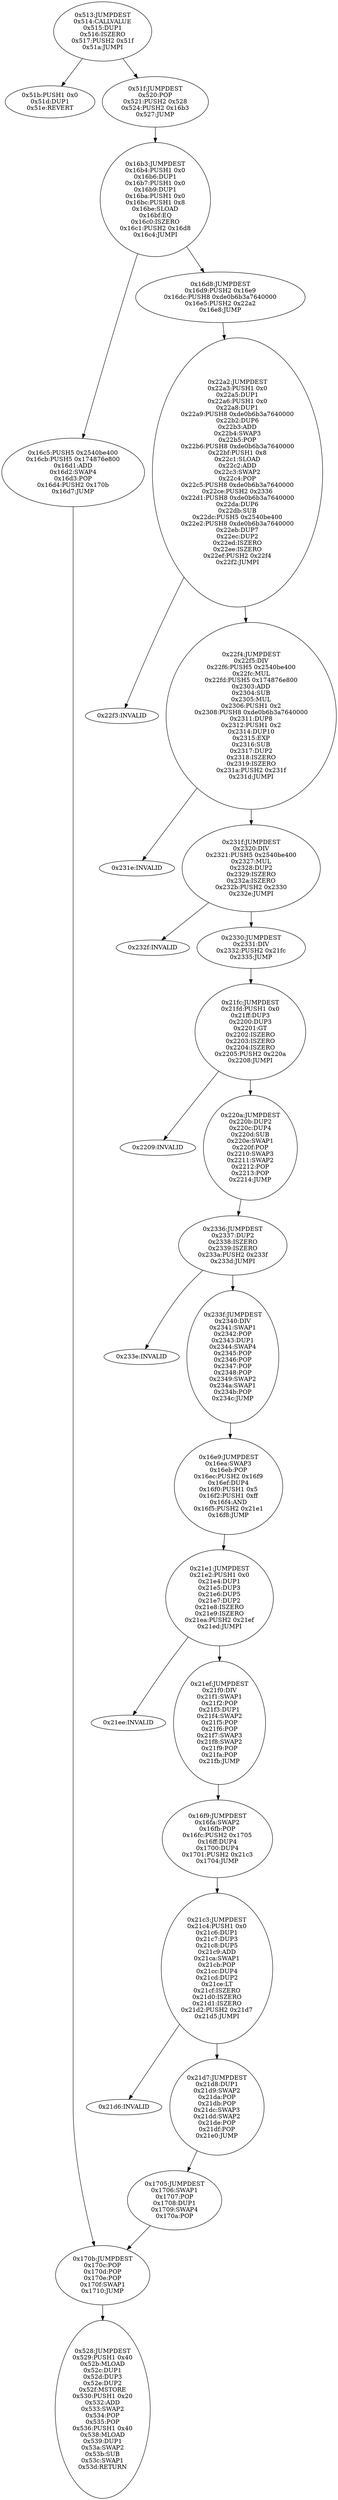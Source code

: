 digraph{
1299[label="0x513:JUMPDEST
0x514:CALLVALUE
0x515:DUP1
0x516:ISZERO
0x517:PUSH2 0x51f
0x51a:JUMPI"]
1299 -> 1307
1299 -> 1311
1307[label="0x51b:PUSH1 0x0
0x51d:DUP1
0x51e:REVERT"]
1311[label="0x51f:JUMPDEST
0x520:POP
0x521:PUSH2 0x528
0x524:PUSH2 0x16b3
0x527:JUMP"]
1311 -> 5811
5811[label="0x16b3:JUMPDEST
0x16b4:PUSH1 0x0
0x16b6:DUP1
0x16b7:PUSH1 0x0
0x16b9:DUP1
0x16ba:PUSH1 0x0
0x16bc:PUSH1 0x8
0x16be:SLOAD
0x16bf:EQ
0x16c0:ISZERO
0x16c1:PUSH2 0x16d8
0x16c4:JUMPI"]
5811 -> 5829
5811 -> 5848
5829[label="0x16c5:PUSH5 0x2540be400
0x16cb:PUSH5 0x174876e800
0x16d1:ADD
0x16d2:SWAP4
0x16d3:POP
0x16d4:PUSH2 0x170b
0x16d7:JUMP"]
5829 -> 5899
5848[label="0x16d8:JUMPDEST
0x16d9:PUSH2 0x16e9
0x16dc:PUSH8 0xde0b6b3a7640000
0x16e5:PUSH2 0x22a2
0x16e8:JUMP"]
5848 -> 8866
8866[label="0x22a2:JUMPDEST
0x22a3:PUSH1 0x0
0x22a5:DUP1
0x22a6:PUSH1 0x0
0x22a8:DUP1
0x22a9:PUSH8 0xde0b6b3a7640000
0x22b2:DUP6
0x22b3:ADD
0x22b4:SWAP3
0x22b5:POP
0x22b6:PUSH8 0xde0b6b3a7640000
0x22bf:PUSH1 0x8
0x22c1:SLOAD
0x22c2:ADD
0x22c3:SWAP2
0x22c4:POP
0x22c5:PUSH8 0xde0b6b3a7640000
0x22ce:PUSH2 0x2336
0x22d1:PUSH8 0xde0b6b3a7640000
0x22da:DUP6
0x22db:SUB
0x22dc:PUSH5 0x2540be400
0x22e2:PUSH8 0xde0b6b3a7640000
0x22eb:DUP7
0x22ec:DUP2
0x22ed:ISZERO
0x22ee:ISZERO
0x22ef:PUSH2 0x22f4
0x22f2:JUMPI"]
8866 -> 8947
8866 -> 8948
8947[label="0x22f3:INVALID"]
5899[label="0x170b:JUMPDEST
0x170c:POP
0x170d:POP
0x170e:POP
0x170f:SWAP1
0x1710:JUMP"]
5899 -> 1320
1320[label="0x528:JUMPDEST
0x529:PUSH1 0x40
0x52b:MLOAD
0x52c:DUP1
0x52d:DUP3
0x52e:DUP2
0x52f:MSTORE
0x530:PUSH1 0x20
0x532:ADD
0x533:SWAP2
0x534:POP
0x535:POP
0x536:PUSH1 0x40
0x538:MLOAD
0x539:DUP1
0x53a:SWAP2
0x53b:SUB
0x53c:SWAP1
0x53d:RETURN"]
8948[label="0x22f4:JUMPDEST
0x22f5:DIV
0x22f6:PUSH5 0x2540be400
0x22fc:MUL
0x22fd:PUSH5 0x174876e800
0x2303:ADD
0x2304:SUB
0x2305:MUL
0x2306:PUSH1 0x2
0x2308:PUSH8 0xde0b6b3a7640000
0x2311:DUP8
0x2312:PUSH1 0x2
0x2314:DUP10
0x2315:EXP
0x2316:SUB
0x2317:DUP2
0x2318:ISZERO
0x2319:ISZERO
0x231a:PUSH2 0x231f
0x231d:JUMPI"]
8948 -> 8990
8948 -> 8991
8990[label="0x231e:INVALID"]
8991[label="0x231f:JUMPDEST
0x2320:DIV
0x2321:PUSH5 0x2540be400
0x2327:MUL
0x2328:DUP2
0x2329:ISZERO
0x232a:ISZERO
0x232b:PUSH2 0x2330
0x232e:JUMPI"]
8991 -> 9007
8991 -> 9008
9007[label="0x232f:INVALID"]
9008[label="0x2330:JUMPDEST
0x2331:DIV
0x2332:PUSH2 0x21fc
0x2335:JUMP"]
9008 -> 8700
8700[label="0x21fc:JUMPDEST
0x21fd:PUSH1 0x0
0x21ff:DUP3
0x2200:DUP3
0x2201:GT
0x2202:ISZERO
0x2203:ISZERO
0x2204:ISZERO
0x2205:PUSH2 0x220a
0x2208:JUMPI"]
8700 -> 8713
8700 -> 8714
8713[label="0x2209:INVALID"]
8714[label="0x220a:JUMPDEST
0x220b:DUP2
0x220c:DUP4
0x220d:SUB
0x220e:SWAP1
0x220f:POP
0x2210:SWAP3
0x2211:SWAP2
0x2212:POP
0x2213:POP
0x2214:JUMP"]
8714 -> 9014
9014[label="0x2336:JUMPDEST
0x2337:DUP2
0x2338:ISZERO
0x2339:ISZERO
0x233a:PUSH2 0x233f
0x233d:JUMPI"]
9014 -> 9022
9014 -> 9023
9022[label="0x233e:INVALID"]
9023[label="0x233f:JUMPDEST
0x2340:DIV
0x2341:SWAP1
0x2342:POP
0x2343:DUP1
0x2344:SWAP4
0x2345:POP
0x2346:POP
0x2347:POP
0x2348:POP
0x2349:SWAP2
0x234a:SWAP1
0x234b:POP
0x234c:JUMP"]
9023 -> 5865
5865[label="0x16e9:JUMPDEST
0x16ea:SWAP3
0x16eb:POP
0x16ec:PUSH2 0x16f9
0x16ef:DUP4
0x16f0:PUSH1 0x5
0x16f2:PUSH1 0xff
0x16f4:AND
0x16f5:PUSH2 0x21e1
0x16f8:JUMP"]
5865 -> 8673
8673[label="0x21e1:JUMPDEST
0x21e2:PUSH1 0x0
0x21e4:DUP1
0x21e5:DUP3
0x21e6:DUP5
0x21e7:DUP2
0x21e8:ISZERO
0x21e9:ISZERO
0x21ea:PUSH2 0x21ef
0x21ed:JUMPI"]
8673 -> 8686
8673 -> 8687
8686[label="0x21ee:INVALID"]
8687[label="0x21ef:JUMPDEST
0x21f0:DIV
0x21f1:SWAP1
0x21f2:POP
0x21f3:DUP1
0x21f4:SWAP2
0x21f5:POP
0x21f6:POP
0x21f7:SWAP3
0x21f8:SWAP2
0x21f9:POP
0x21fa:POP
0x21fb:JUMP"]
8687 -> 5881
5881[label="0x16f9:JUMPDEST
0x16fa:SWAP2
0x16fb:POP
0x16fc:PUSH2 0x1705
0x16ff:DUP4
0x1700:DUP4
0x1701:PUSH2 0x21c3
0x1704:JUMP"]
5881 -> 8643
8643[label="0x21c3:JUMPDEST
0x21c4:PUSH1 0x0
0x21c6:DUP1
0x21c7:DUP3
0x21c8:DUP5
0x21c9:ADD
0x21ca:SWAP1
0x21cb:POP
0x21cc:DUP4
0x21cd:DUP2
0x21ce:LT
0x21cf:ISZERO
0x21d0:ISZERO
0x21d1:ISZERO
0x21d2:PUSH2 0x21d7
0x21d5:JUMPI"]
8643 -> 8662
8643 -> 8663
8662[label="0x21d6:INVALID"]
8663[label="0x21d7:JUMPDEST
0x21d8:DUP1
0x21d9:SWAP2
0x21da:POP
0x21db:POP
0x21dc:SWAP3
0x21dd:SWAP2
0x21de:POP
0x21df:POP
0x21e0:JUMP"]
8663 -> 5893
5893[label="0x1705:JUMPDEST
0x1706:SWAP1
0x1707:POP
0x1708:DUP1
0x1709:SWAP4
0x170a:POP"]
5893 -> 5899

}